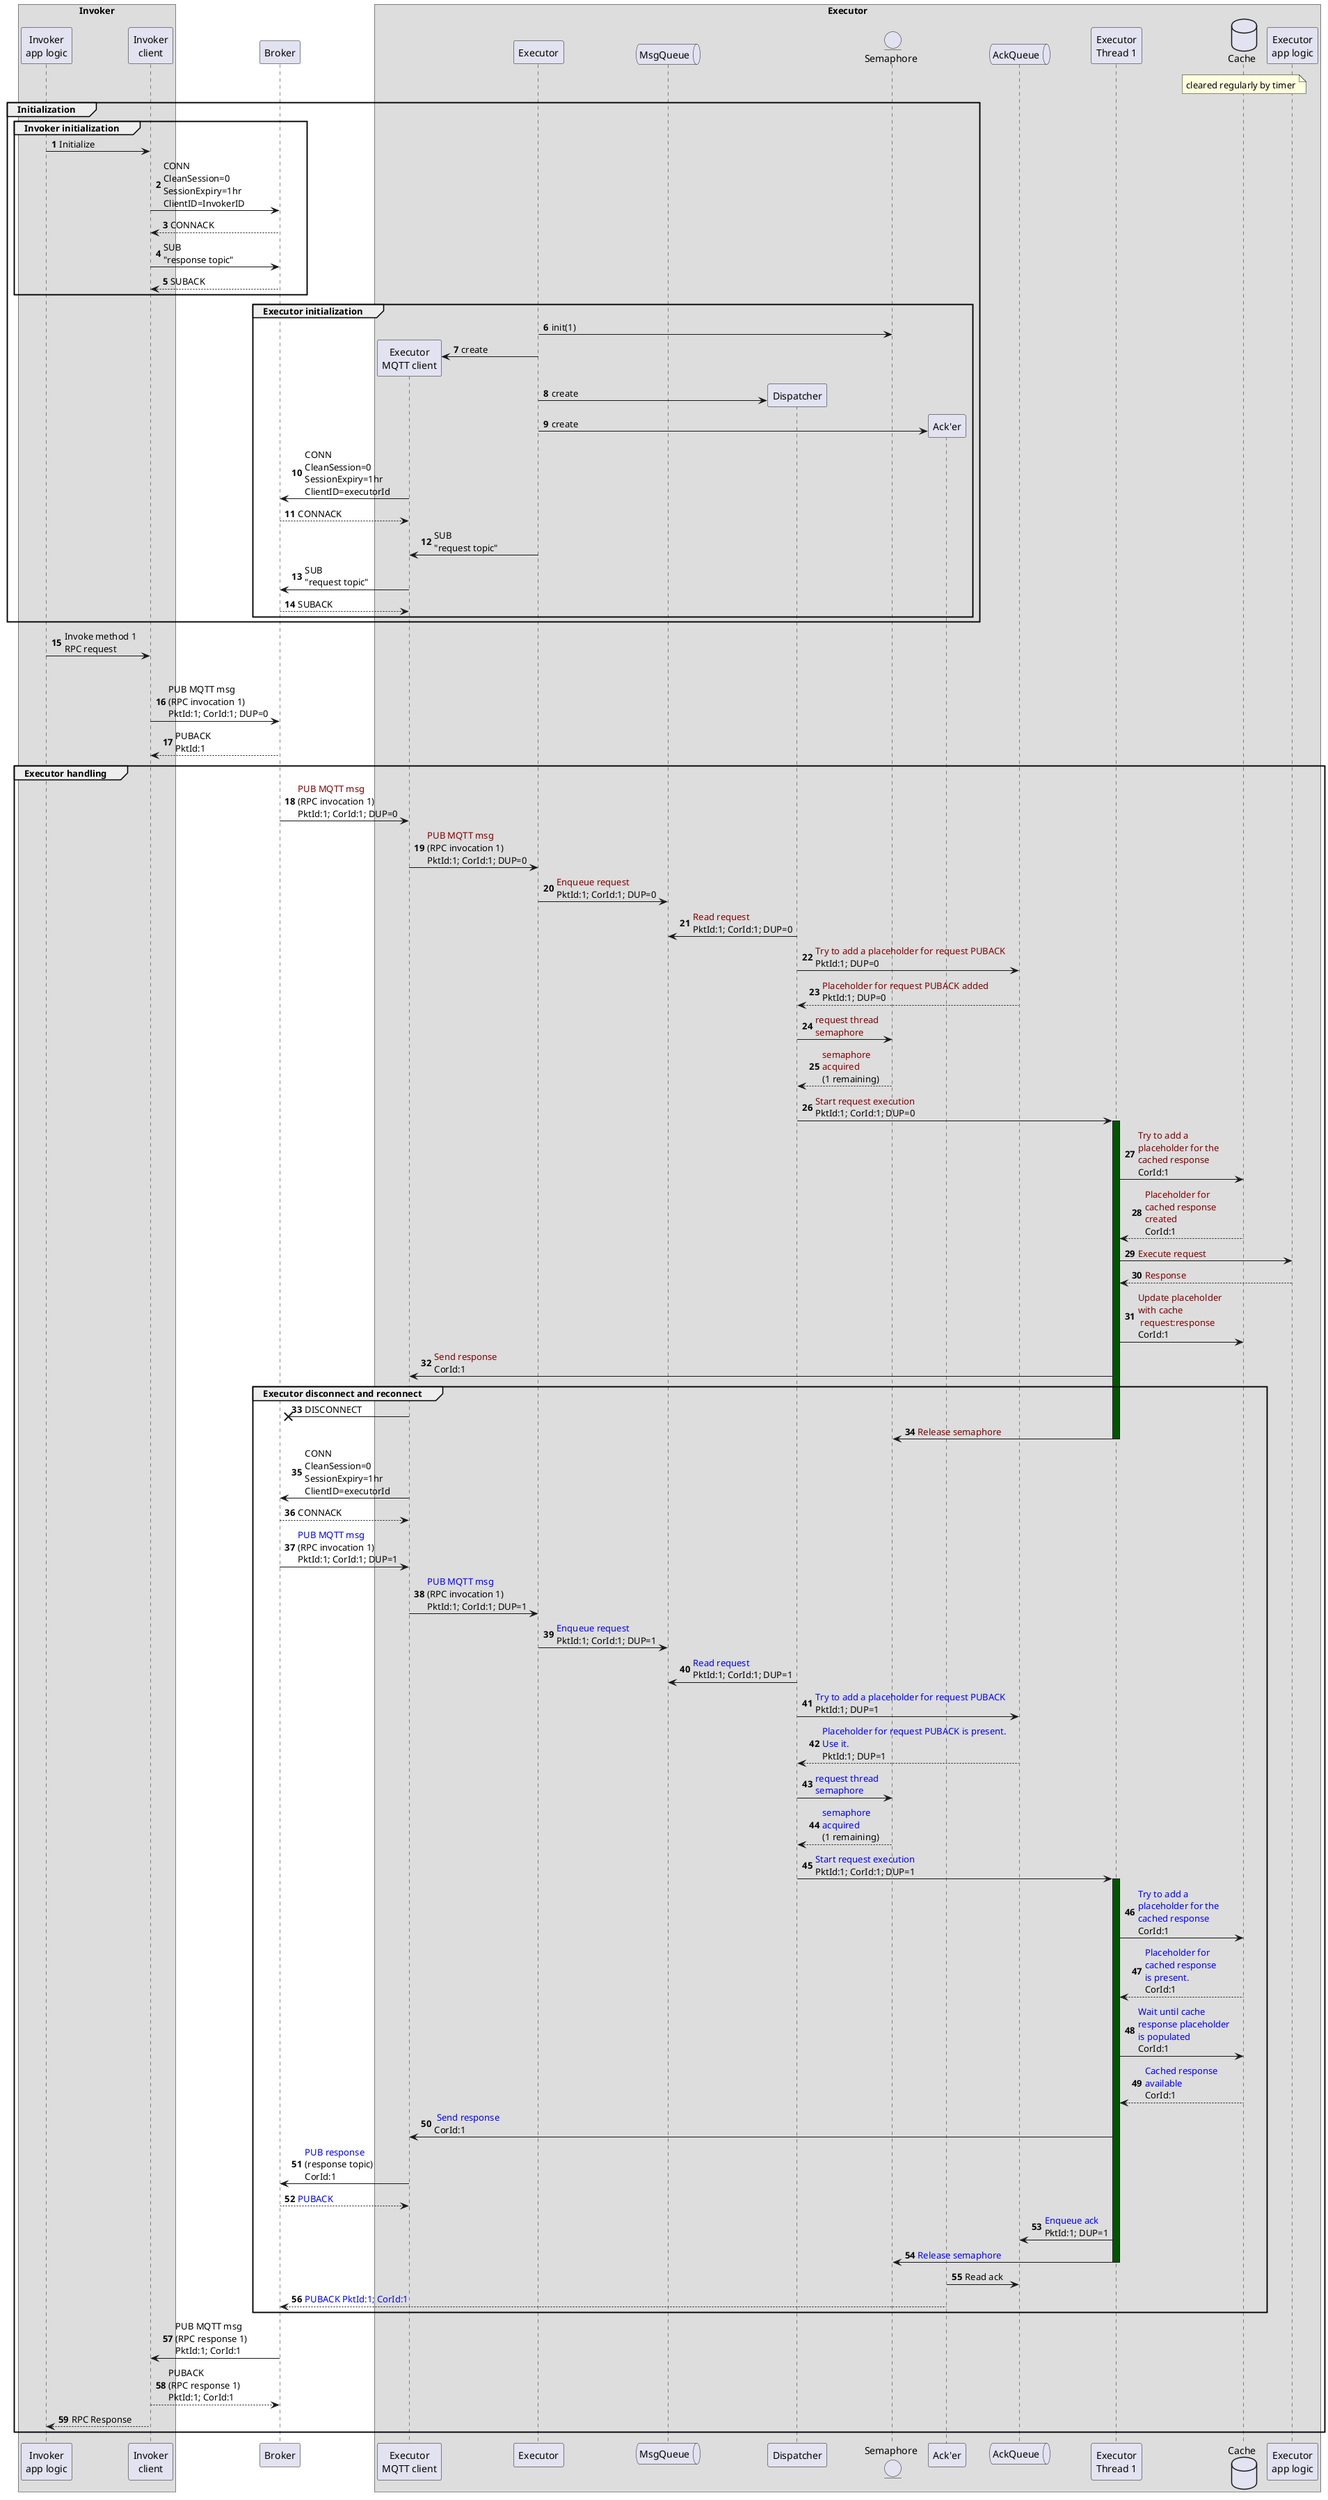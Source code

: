 @startuml 
box Invoker
participant "Invoker\napp logic" as ial
participant "Invoker\nclient" as i
end box

participant "Broker" as b

box Executor
participant "Executor\nMQTT client" as emc
participant "Executor" as e
queue "MsgQueue" as q
participant "Dispatcher" as d
entity "Semaphore" as sem
participant "Ack'er" as acker
queue "AckQueue" as ack
participant "Executor\nThread 1" as t1

database "Cache" as c
note over c: cleared regularly by timer
participant "Executor\napp logic" as al
end box
autonumber 

group Initialization
group Invoker initialization
ial -> i : Initialize
i -> b : CONN\nCleanSession=0\nSessionExpiry=1hr\nClientID=InvokerID
b --> i : CONNACK
i -> b : SUB \n"response topic"
b --> i : SUBACK
end
group Executor initialization
e -> sem : init(1)
create emc
e -> emc : create
create d
e -> d : create
create acker
e -> acker : create
emc -> b : CONN\nCleanSession=0\nSessionExpiry=1hr\nClientID=executorId
b --> emc : CONNACK
e -> emc : SUB \n"request topic"
emc -> b : SUB \n"request topic"
b --> emc : SUBACK
end
end

ial -> i :  Invoke method 1 \nRPC request
group Handle executor disconnect

i -> b : PUB MQTT msg\n(RPC invocation 1)\nPktId:1; CorId:1; DUP=0
b --> i : PUBACK\nPktId:1

group Executor handling
b -> emc : <font color=maroon>PUB MQTT msg\n(RPC invocation 1)\nPktId:1; CorId:1; DUP=0
emc -> e : <font color=maroon>PUB MQTT msg\n(RPC invocation 1)\nPktId:1; CorId:1; DUP=0
e -> q : <font color=maroon>Enqueue request \nPktId:1; CorId:1; DUP=0

d -> q : <font color=maroon>Read request \nPktId:1; CorId:1; DUP=0

d -> ack : <font color=maroon>Try to add a placeholder for request PUBACK \nPktId:1; DUP=0
ack --> d : <font color=maroon>Placeholder for request PUBACK added \nPktId:1; DUP=0
d -> sem : <font color=maroon>request thread \n<font color=maroon>semaphore
sem --> d : <font color=maroon>semaphore \n<font color=maroon>acquired\n(1 remaining)
d -> t1 ++ #005500 : <font color=maroon>Start request execution \nPktId:1; CorId:1; DUP=0
t1 -> c : <font color=maroon>Try to add a \n<font color=maroon>placeholder for the \n<font color=maroon>cached response \nCorId:1
c --> t1 : <font color=maroon>Placeholder for \n<font color=maroon>cached response \n<font color=maroon>created \nCorId:1
t1 -> al : <font color=maroon>Execute request
al --> t1 : <font color=maroon>Response
t1 -> c : <font color=maroon>Update placeholder \n<font color=maroon>with cache \n<font color=maroon> request:response \nCorId:1
t1 -> emc : <font color=maroon>Send response \nCorId:1

group Executor disconnect and reconnect
emc -x b : DISCONNECT
t1 -> sem -- : <font color=maroon>Release semaphore

emc -> b : CONN\nCleanSession=0\nSessionExpiry=1hr\nClientID=executorId
b --> emc : CONNACK

b -> emc : <font color=blue>PUB MQTT msg\n(RPC invocation 1)\nPktId:1; CorId:1; DUP=1
emc -> e : <font color=blue>PUB MQTT msg\n(RPC invocation 1)\nPktId:1; CorId:1; DUP=1
e -> q : <font color=blue>Enqueue request \nPktId:1; CorId:1; DUP=1

d -> q : <font color=blue>Read request \nPktId:1; CorId:1; DUP=1
d -> ack : <font color=blue>Try to add a placeholder for request PUBACK \nPktId:1; DUP=1
ack --> d : <font color=blue>Placeholder for request PUBACK is present. \n<font color=blue>Use it. \nPktId:1; DUP=1
d -> sem : <font color=blue>request thread \n<font color=blue>semaphore
sem --> d : <font color=blue>semaphore \n<font color=blue>acquired\n(1 remaining)
d -> t1 ++ #005500 : <font color=blue>Start request execution \nPktId:1; CorId:1; DUP=1
t1 -> c : <font color=blue>Try to add a \n<font color=blue>placeholder for the \n<font color=blue>cached response \nCorId:1
c --> t1 : <font color=blue>Placeholder for \n<font color=blue>cached response \n<font color=blue>is present. \nCorId:1
t1 -> c : <font color=blue>Wait until cache \n<font color=blue>response placeholder \n<font color=blue>is populated \nCorId:1
c --> t1 : <font color=blue>Cached response \n<font color=blue>available \nCorId:1
t1 -> emc : <font color=blue> Send response \nCorId:1
emc -> b : <font color=blue>PUB response \n(response topic) \nCorId:1
b --> emc : <font color=blue>PUBACK
t1 -> ack : <font color=blue>Enqueue ack \nPktId:1; DUP=1
t1 -> sem -- : <font color=blue>Release semaphore

acker -> ack : Read ack
acker --> b : <font color=blue>PUBACK PktId:1; CorId:1
end

b -> i: PUB MQTT msg\n(RPC response 1)\nPktId:1; CorId:1
i --> b : PUBACK \n(RPC response 1)\nPktId:1; CorId:1
i --> ial : RPC Response
end

@enduml